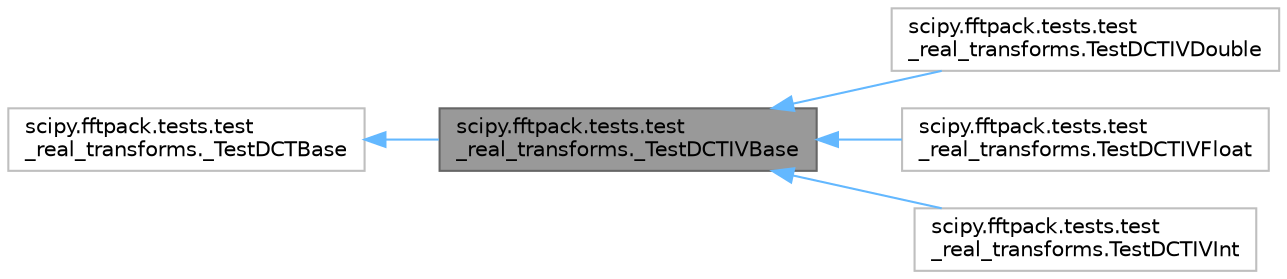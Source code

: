 digraph "scipy.fftpack.tests.test_real_transforms._TestDCTIVBase"
{
 // LATEX_PDF_SIZE
  bgcolor="transparent";
  edge [fontname=Helvetica,fontsize=10,labelfontname=Helvetica,labelfontsize=10];
  node [fontname=Helvetica,fontsize=10,shape=box,height=0.2,width=0.4];
  rankdir="LR";
  Node1 [id="Node000001",label="scipy.fftpack.tests.test\l_real_transforms._TestDCTIVBase",height=0.2,width=0.4,color="gray40", fillcolor="grey60", style="filled", fontcolor="black",tooltip=" "];
  Node2 -> Node1 [id="edge5_Node000001_Node000002",dir="back",color="steelblue1",style="solid",tooltip=" "];
  Node2 [id="Node000002",label="scipy.fftpack.tests.test\l_real_transforms._TestDCTBase",height=0.2,width=0.4,color="grey75", fillcolor="white", style="filled",URL="$d2/dd4/classscipy_1_1fftpack_1_1tests_1_1test__real__transforms_1_1__TestDCTBase.html",tooltip=" "];
  Node1 -> Node3 [id="edge6_Node000001_Node000003",dir="back",color="steelblue1",style="solid",tooltip=" "];
  Node3 [id="Node000003",label="scipy.fftpack.tests.test\l_real_transforms.TestDCTIVDouble",height=0.2,width=0.4,color="grey75", fillcolor="white", style="filled",URL="$d8/d13/classscipy_1_1fftpack_1_1tests_1_1test__real__transforms_1_1TestDCTIVDouble.html",tooltip=" "];
  Node1 -> Node4 [id="edge7_Node000001_Node000004",dir="back",color="steelblue1",style="solid",tooltip=" "];
  Node4 [id="Node000004",label="scipy.fftpack.tests.test\l_real_transforms.TestDCTIVFloat",height=0.2,width=0.4,color="grey75", fillcolor="white", style="filled",URL="$de/dec/classscipy_1_1fftpack_1_1tests_1_1test__real__transforms_1_1TestDCTIVFloat.html",tooltip=" "];
  Node1 -> Node5 [id="edge8_Node000001_Node000005",dir="back",color="steelblue1",style="solid",tooltip=" "];
  Node5 [id="Node000005",label="scipy.fftpack.tests.test\l_real_transforms.TestDCTIVInt",height=0.2,width=0.4,color="grey75", fillcolor="white", style="filled",URL="$d4/d98/classscipy_1_1fftpack_1_1tests_1_1test__real__transforms_1_1TestDCTIVInt.html",tooltip=" "];
}
